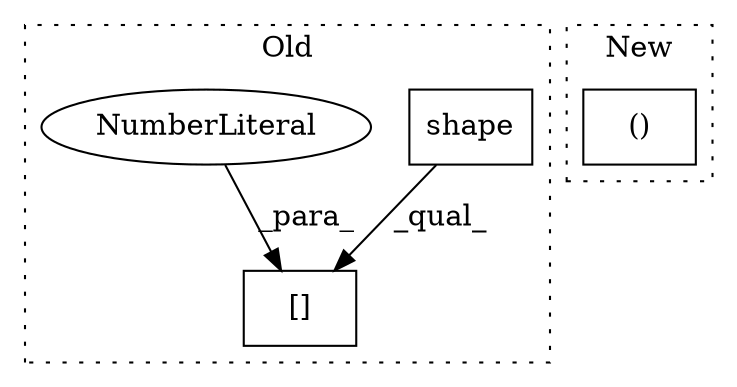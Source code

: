 digraph G {
subgraph cluster0 {
1 [label="shape" a="32" s="12625,12643" l="6,1" shape="box"];
3 [label="[]" a="2" s="12614,12646" l="31,1" shape="box"];
4 [label="NumberLiteral" a="34" s="12645" l="1" shape="ellipse"];
label = "Old";
style="dotted";
}
subgraph cluster1 {
2 [label="()" a="106" s="12971" l="39" shape="box"];
label = "New";
style="dotted";
}
1 -> 3 [label="_qual_"];
4 -> 3 [label="_para_"];
}